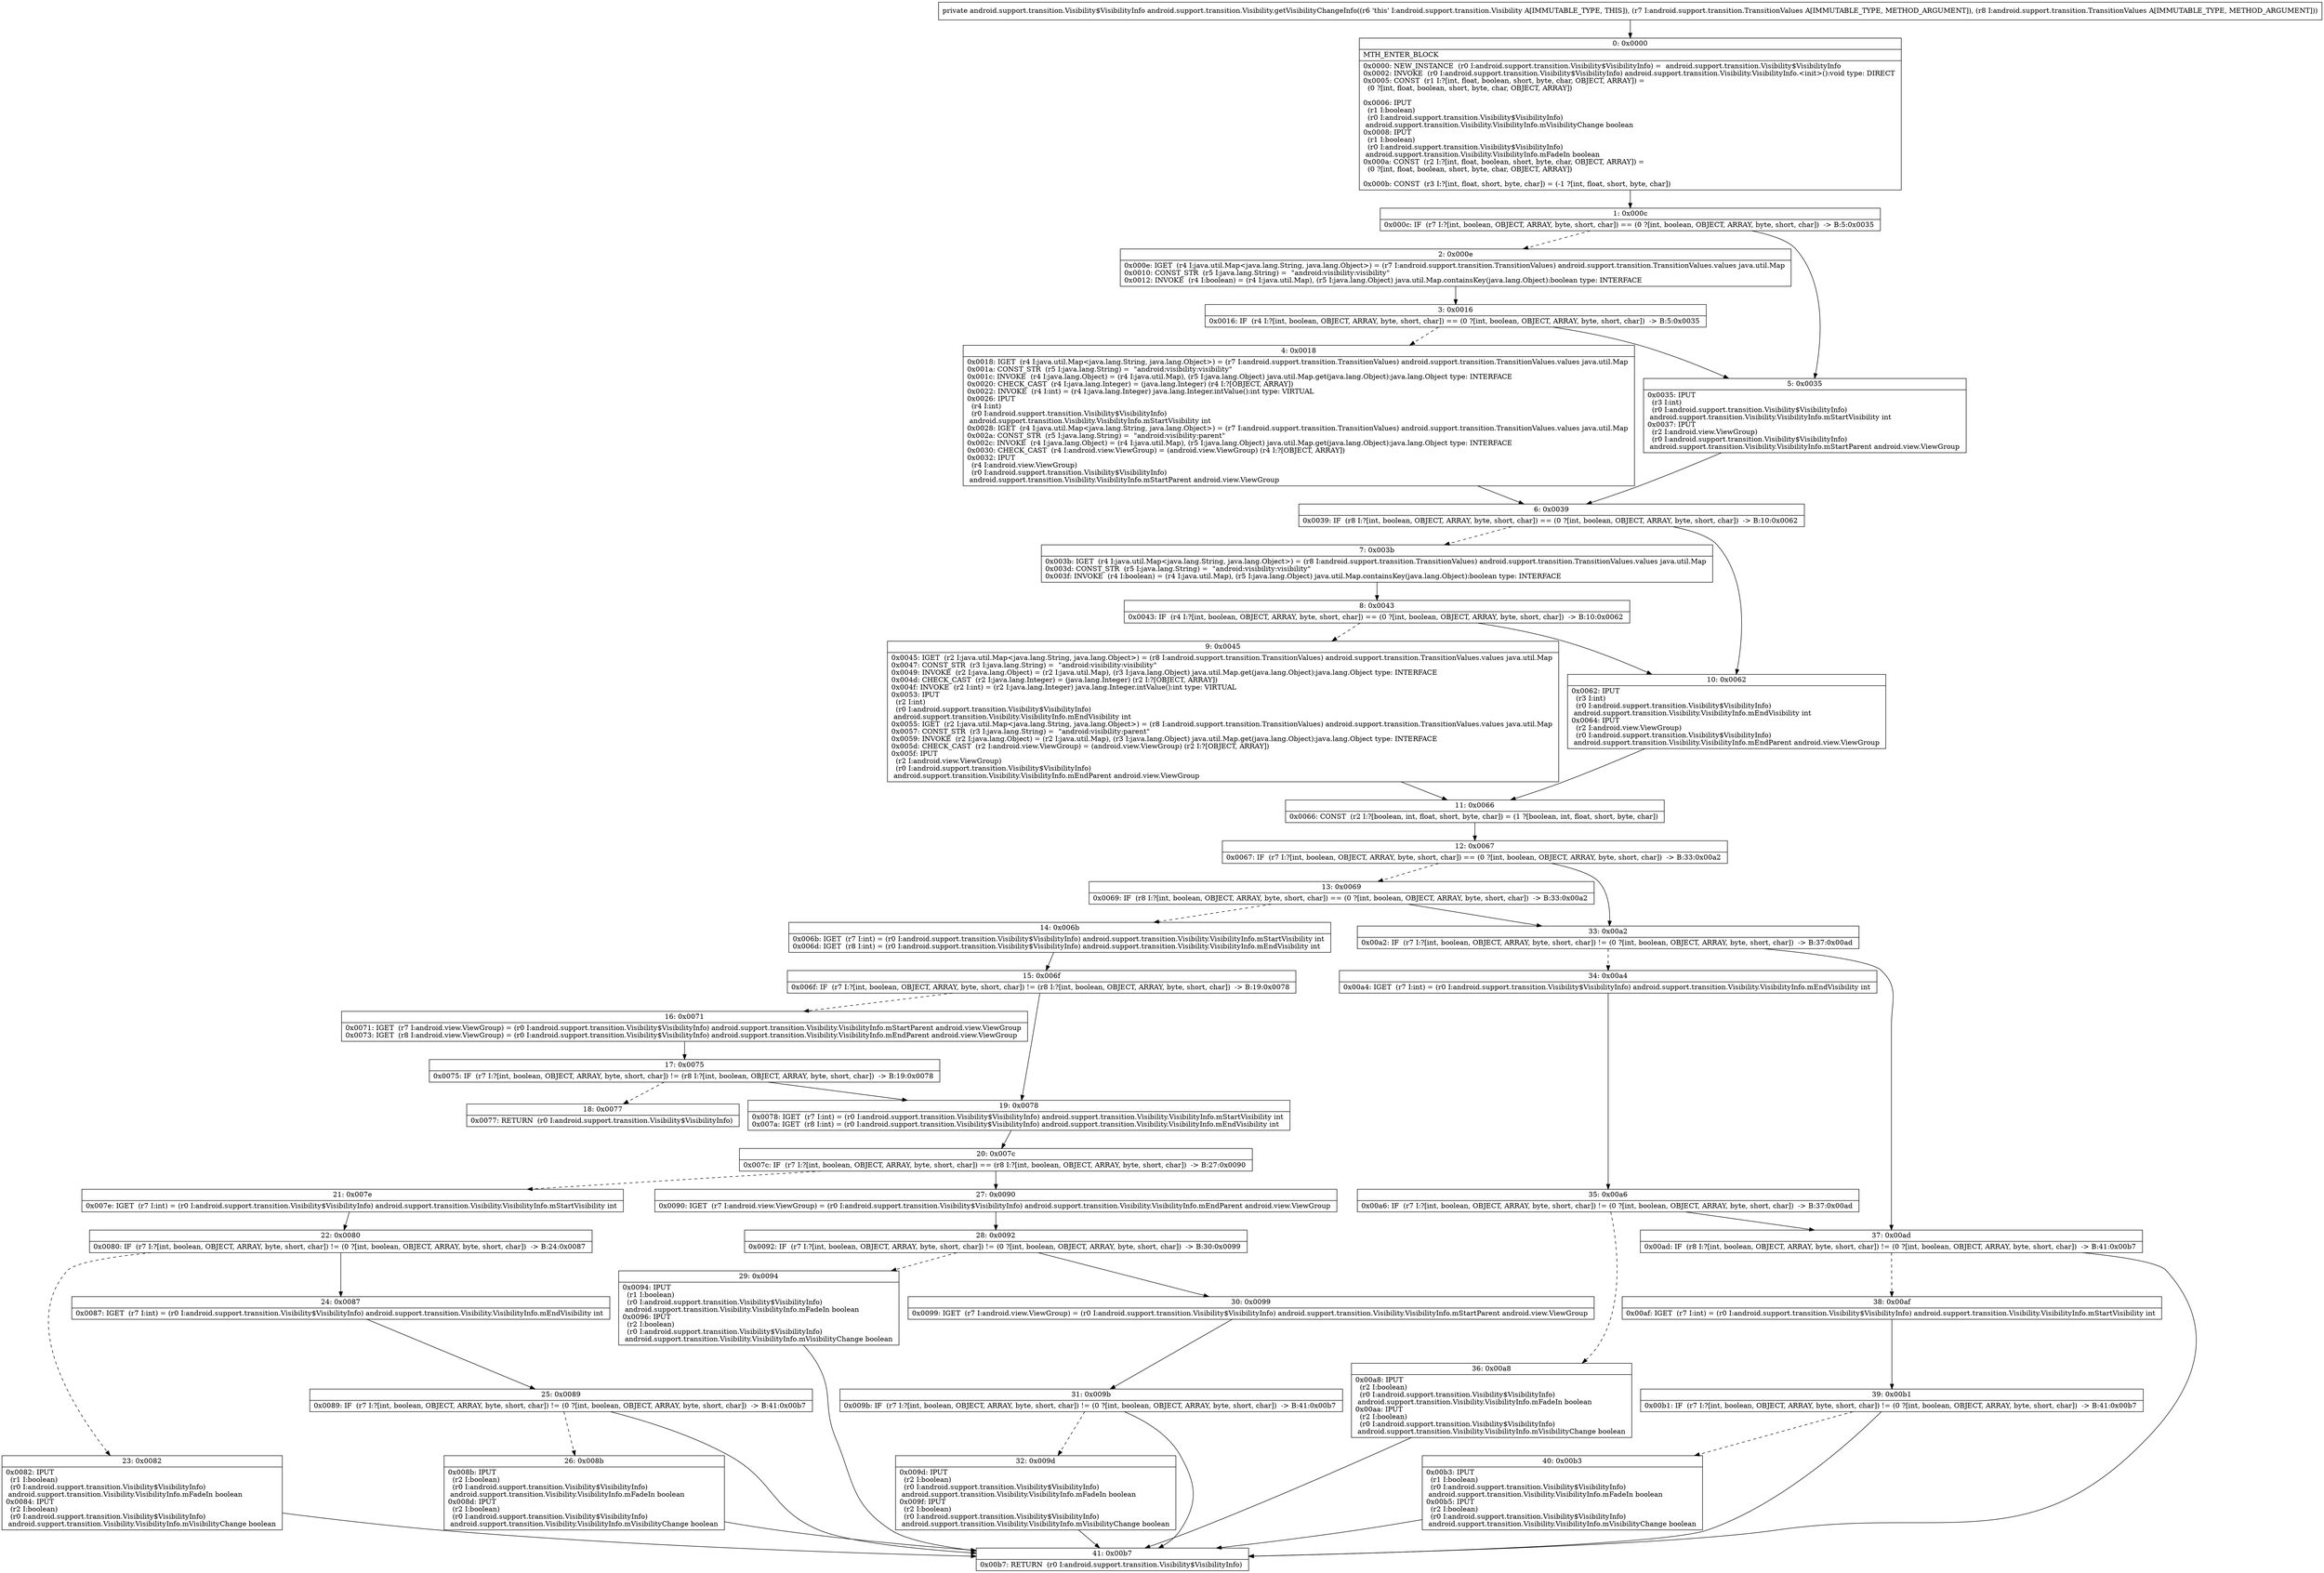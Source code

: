 digraph "CFG forandroid.support.transition.Visibility.getVisibilityChangeInfo(Landroid\/support\/transition\/TransitionValues;Landroid\/support\/transition\/TransitionValues;)Landroid\/support\/transition\/Visibility$VisibilityInfo;" {
Node_0 [shape=record,label="{0\:\ 0x0000|MTH_ENTER_BLOCK\l|0x0000: NEW_INSTANCE  (r0 I:android.support.transition.Visibility$VisibilityInfo) =  android.support.transition.Visibility$VisibilityInfo \l0x0002: INVOKE  (r0 I:android.support.transition.Visibility$VisibilityInfo) android.support.transition.Visibility.VisibilityInfo.\<init\>():void type: DIRECT \l0x0005: CONST  (r1 I:?[int, float, boolean, short, byte, char, OBJECT, ARRAY]) = \l  (0 ?[int, float, boolean, short, byte, char, OBJECT, ARRAY])\l \l0x0006: IPUT  \l  (r1 I:boolean)\l  (r0 I:android.support.transition.Visibility$VisibilityInfo)\l android.support.transition.Visibility.VisibilityInfo.mVisibilityChange boolean \l0x0008: IPUT  \l  (r1 I:boolean)\l  (r0 I:android.support.transition.Visibility$VisibilityInfo)\l android.support.transition.Visibility.VisibilityInfo.mFadeIn boolean \l0x000a: CONST  (r2 I:?[int, float, boolean, short, byte, char, OBJECT, ARRAY]) = \l  (0 ?[int, float, boolean, short, byte, char, OBJECT, ARRAY])\l \l0x000b: CONST  (r3 I:?[int, float, short, byte, char]) = (\-1 ?[int, float, short, byte, char]) \l}"];
Node_1 [shape=record,label="{1\:\ 0x000c|0x000c: IF  (r7 I:?[int, boolean, OBJECT, ARRAY, byte, short, char]) == (0 ?[int, boolean, OBJECT, ARRAY, byte, short, char])  \-\> B:5:0x0035 \l}"];
Node_2 [shape=record,label="{2\:\ 0x000e|0x000e: IGET  (r4 I:java.util.Map\<java.lang.String, java.lang.Object\>) = (r7 I:android.support.transition.TransitionValues) android.support.transition.TransitionValues.values java.util.Map \l0x0010: CONST_STR  (r5 I:java.lang.String) =  \"android:visibility:visibility\" \l0x0012: INVOKE  (r4 I:boolean) = (r4 I:java.util.Map), (r5 I:java.lang.Object) java.util.Map.containsKey(java.lang.Object):boolean type: INTERFACE \l}"];
Node_3 [shape=record,label="{3\:\ 0x0016|0x0016: IF  (r4 I:?[int, boolean, OBJECT, ARRAY, byte, short, char]) == (0 ?[int, boolean, OBJECT, ARRAY, byte, short, char])  \-\> B:5:0x0035 \l}"];
Node_4 [shape=record,label="{4\:\ 0x0018|0x0018: IGET  (r4 I:java.util.Map\<java.lang.String, java.lang.Object\>) = (r7 I:android.support.transition.TransitionValues) android.support.transition.TransitionValues.values java.util.Map \l0x001a: CONST_STR  (r5 I:java.lang.String) =  \"android:visibility:visibility\" \l0x001c: INVOKE  (r4 I:java.lang.Object) = (r4 I:java.util.Map), (r5 I:java.lang.Object) java.util.Map.get(java.lang.Object):java.lang.Object type: INTERFACE \l0x0020: CHECK_CAST  (r4 I:java.lang.Integer) = (java.lang.Integer) (r4 I:?[OBJECT, ARRAY]) \l0x0022: INVOKE  (r4 I:int) = (r4 I:java.lang.Integer) java.lang.Integer.intValue():int type: VIRTUAL \l0x0026: IPUT  \l  (r4 I:int)\l  (r0 I:android.support.transition.Visibility$VisibilityInfo)\l android.support.transition.Visibility.VisibilityInfo.mStartVisibility int \l0x0028: IGET  (r4 I:java.util.Map\<java.lang.String, java.lang.Object\>) = (r7 I:android.support.transition.TransitionValues) android.support.transition.TransitionValues.values java.util.Map \l0x002a: CONST_STR  (r5 I:java.lang.String) =  \"android:visibility:parent\" \l0x002c: INVOKE  (r4 I:java.lang.Object) = (r4 I:java.util.Map), (r5 I:java.lang.Object) java.util.Map.get(java.lang.Object):java.lang.Object type: INTERFACE \l0x0030: CHECK_CAST  (r4 I:android.view.ViewGroup) = (android.view.ViewGroup) (r4 I:?[OBJECT, ARRAY]) \l0x0032: IPUT  \l  (r4 I:android.view.ViewGroup)\l  (r0 I:android.support.transition.Visibility$VisibilityInfo)\l android.support.transition.Visibility.VisibilityInfo.mStartParent android.view.ViewGroup \l}"];
Node_5 [shape=record,label="{5\:\ 0x0035|0x0035: IPUT  \l  (r3 I:int)\l  (r0 I:android.support.transition.Visibility$VisibilityInfo)\l android.support.transition.Visibility.VisibilityInfo.mStartVisibility int \l0x0037: IPUT  \l  (r2 I:android.view.ViewGroup)\l  (r0 I:android.support.transition.Visibility$VisibilityInfo)\l android.support.transition.Visibility.VisibilityInfo.mStartParent android.view.ViewGroup \l}"];
Node_6 [shape=record,label="{6\:\ 0x0039|0x0039: IF  (r8 I:?[int, boolean, OBJECT, ARRAY, byte, short, char]) == (0 ?[int, boolean, OBJECT, ARRAY, byte, short, char])  \-\> B:10:0x0062 \l}"];
Node_7 [shape=record,label="{7\:\ 0x003b|0x003b: IGET  (r4 I:java.util.Map\<java.lang.String, java.lang.Object\>) = (r8 I:android.support.transition.TransitionValues) android.support.transition.TransitionValues.values java.util.Map \l0x003d: CONST_STR  (r5 I:java.lang.String) =  \"android:visibility:visibility\" \l0x003f: INVOKE  (r4 I:boolean) = (r4 I:java.util.Map), (r5 I:java.lang.Object) java.util.Map.containsKey(java.lang.Object):boolean type: INTERFACE \l}"];
Node_8 [shape=record,label="{8\:\ 0x0043|0x0043: IF  (r4 I:?[int, boolean, OBJECT, ARRAY, byte, short, char]) == (0 ?[int, boolean, OBJECT, ARRAY, byte, short, char])  \-\> B:10:0x0062 \l}"];
Node_9 [shape=record,label="{9\:\ 0x0045|0x0045: IGET  (r2 I:java.util.Map\<java.lang.String, java.lang.Object\>) = (r8 I:android.support.transition.TransitionValues) android.support.transition.TransitionValues.values java.util.Map \l0x0047: CONST_STR  (r3 I:java.lang.String) =  \"android:visibility:visibility\" \l0x0049: INVOKE  (r2 I:java.lang.Object) = (r2 I:java.util.Map), (r3 I:java.lang.Object) java.util.Map.get(java.lang.Object):java.lang.Object type: INTERFACE \l0x004d: CHECK_CAST  (r2 I:java.lang.Integer) = (java.lang.Integer) (r2 I:?[OBJECT, ARRAY]) \l0x004f: INVOKE  (r2 I:int) = (r2 I:java.lang.Integer) java.lang.Integer.intValue():int type: VIRTUAL \l0x0053: IPUT  \l  (r2 I:int)\l  (r0 I:android.support.transition.Visibility$VisibilityInfo)\l android.support.transition.Visibility.VisibilityInfo.mEndVisibility int \l0x0055: IGET  (r2 I:java.util.Map\<java.lang.String, java.lang.Object\>) = (r8 I:android.support.transition.TransitionValues) android.support.transition.TransitionValues.values java.util.Map \l0x0057: CONST_STR  (r3 I:java.lang.String) =  \"android:visibility:parent\" \l0x0059: INVOKE  (r2 I:java.lang.Object) = (r2 I:java.util.Map), (r3 I:java.lang.Object) java.util.Map.get(java.lang.Object):java.lang.Object type: INTERFACE \l0x005d: CHECK_CAST  (r2 I:android.view.ViewGroup) = (android.view.ViewGroup) (r2 I:?[OBJECT, ARRAY]) \l0x005f: IPUT  \l  (r2 I:android.view.ViewGroup)\l  (r0 I:android.support.transition.Visibility$VisibilityInfo)\l android.support.transition.Visibility.VisibilityInfo.mEndParent android.view.ViewGroup \l}"];
Node_10 [shape=record,label="{10\:\ 0x0062|0x0062: IPUT  \l  (r3 I:int)\l  (r0 I:android.support.transition.Visibility$VisibilityInfo)\l android.support.transition.Visibility.VisibilityInfo.mEndVisibility int \l0x0064: IPUT  \l  (r2 I:android.view.ViewGroup)\l  (r0 I:android.support.transition.Visibility$VisibilityInfo)\l android.support.transition.Visibility.VisibilityInfo.mEndParent android.view.ViewGroup \l}"];
Node_11 [shape=record,label="{11\:\ 0x0066|0x0066: CONST  (r2 I:?[boolean, int, float, short, byte, char]) = (1 ?[boolean, int, float, short, byte, char]) \l}"];
Node_12 [shape=record,label="{12\:\ 0x0067|0x0067: IF  (r7 I:?[int, boolean, OBJECT, ARRAY, byte, short, char]) == (0 ?[int, boolean, OBJECT, ARRAY, byte, short, char])  \-\> B:33:0x00a2 \l}"];
Node_13 [shape=record,label="{13\:\ 0x0069|0x0069: IF  (r8 I:?[int, boolean, OBJECT, ARRAY, byte, short, char]) == (0 ?[int, boolean, OBJECT, ARRAY, byte, short, char])  \-\> B:33:0x00a2 \l}"];
Node_14 [shape=record,label="{14\:\ 0x006b|0x006b: IGET  (r7 I:int) = (r0 I:android.support.transition.Visibility$VisibilityInfo) android.support.transition.Visibility.VisibilityInfo.mStartVisibility int \l0x006d: IGET  (r8 I:int) = (r0 I:android.support.transition.Visibility$VisibilityInfo) android.support.transition.Visibility.VisibilityInfo.mEndVisibility int \l}"];
Node_15 [shape=record,label="{15\:\ 0x006f|0x006f: IF  (r7 I:?[int, boolean, OBJECT, ARRAY, byte, short, char]) != (r8 I:?[int, boolean, OBJECT, ARRAY, byte, short, char])  \-\> B:19:0x0078 \l}"];
Node_16 [shape=record,label="{16\:\ 0x0071|0x0071: IGET  (r7 I:android.view.ViewGroup) = (r0 I:android.support.transition.Visibility$VisibilityInfo) android.support.transition.Visibility.VisibilityInfo.mStartParent android.view.ViewGroup \l0x0073: IGET  (r8 I:android.view.ViewGroup) = (r0 I:android.support.transition.Visibility$VisibilityInfo) android.support.transition.Visibility.VisibilityInfo.mEndParent android.view.ViewGroup \l}"];
Node_17 [shape=record,label="{17\:\ 0x0075|0x0075: IF  (r7 I:?[int, boolean, OBJECT, ARRAY, byte, short, char]) != (r8 I:?[int, boolean, OBJECT, ARRAY, byte, short, char])  \-\> B:19:0x0078 \l}"];
Node_18 [shape=record,label="{18\:\ 0x0077|0x0077: RETURN  (r0 I:android.support.transition.Visibility$VisibilityInfo) \l}"];
Node_19 [shape=record,label="{19\:\ 0x0078|0x0078: IGET  (r7 I:int) = (r0 I:android.support.transition.Visibility$VisibilityInfo) android.support.transition.Visibility.VisibilityInfo.mStartVisibility int \l0x007a: IGET  (r8 I:int) = (r0 I:android.support.transition.Visibility$VisibilityInfo) android.support.transition.Visibility.VisibilityInfo.mEndVisibility int \l}"];
Node_20 [shape=record,label="{20\:\ 0x007c|0x007c: IF  (r7 I:?[int, boolean, OBJECT, ARRAY, byte, short, char]) == (r8 I:?[int, boolean, OBJECT, ARRAY, byte, short, char])  \-\> B:27:0x0090 \l}"];
Node_21 [shape=record,label="{21\:\ 0x007e|0x007e: IGET  (r7 I:int) = (r0 I:android.support.transition.Visibility$VisibilityInfo) android.support.transition.Visibility.VisibilityInfo.mStartVisibility int \l}"];
Node_22 [shape=record,label="{22\:\ 0x0080|0x0080: IF  (r7 I:?[int, boolean, OBJECT, ARRAY, byte, short, char]) != (0 ?[int, boolean, OBJECT, ARRAY, byte, short, char])  \-\> B:24:0x0087 \l}"];
Node_23 [shape=record,label="{23\:\ 0x0082|0x0082: IPUT  \l  (r1 I:boolean)\l  (r0 I:android.support.transition.Visibility$VisibilityInfo)\l android.support.transition.Visibility.VisibilityInfo.mFadeIn boolean \l0x0084: IPUT  \l  (r2 I:boolean)\l  (r0 I:android.support.transition.Visibility$VisibilityInfo)\l android.support.transition.Visibility.VisibilityInfo.mVisibilityChange boolean \l}"];
Node_24 [shape=record,label="{24\:\ 0x0087|0x0087: IGET  (r7 I:int) = (r0 I:android.support.transition.Visibility$VisibilityInfo) android.support.transition.Visibility.VisibilityInfo.mEndVisibility int \l}"];
Node_25 [shape=record,label="{25\:\ 0x0089|0x0089: IF  (r7 I:?[int, boolean, OBJECT, ARRAY, byte, short, char]) != (0 ?[int, boolean, OBJECT, ARRAY, byte, short, char])  \-\> B:41:0x00b7 \l}"];
Node_26 [shape=record,label="{26\:\ 0x008b|0x008b: IPUT  \l  (r2 I:boolean)\l  (r0 I:android.support.transition.Visibility$VisibilityInfo)\l android.support.transition.Visibility.VisibilityInfo.mFadeIn boolean \l0x008d: IPUT  \l  (r2 I:boolean)\l  (r0 I:android.support.transition.Visibility$VisibilityInfo)\l android.support.transition.Visibility.VisibilityInfo.mVisibilityChange boolean \l}"];
Node_27 [shape=record,label="{27\:\ 0x0090|0x0090: IGET  (r7 I:android.view.ViewGroup) = (r0 I:android.support.transition.Visibility$VisibilityInfo) android.support.transition.Visibility.VisibilityInfo.mEndParent android.view.ViewGroup \l}"];
Node_28 [shape=record,label="{28\:\ 0x0092|0x0092: IF  (r7 I:?[int, boolean, OBJECT, ARRAY, byte, short, char]) != (0 ?[int, boolean, OBJECT, ARRAY, byte, short, char])  \-\> B:30:0x0099 \l}"];
Node_29 [shape=record,label="{29\:\ 0x0094|0x0094: IPUT  \l  (r1 I:boolean)\l  (r0 I:android.support.transition.Visibility$VisibilityInfo)\l android.support.transition.Visibility.VisibilityInfo.mFadeIn boolean \l0x0096: IPUT  \l  (r2 I:boolean)\l  (r0 I:android.support.transition.Visibility$VisibilityInfo)\l android.support.transition.Visibility.VisibilityInfo.mVisibilityChange boolean \l}"];
Node_30 [shape=record,label="{30\:\ 0x0099|0x0099: IGET  (r7 I:android.view.ViewGroup) = (r0 I:android.support.transition.Visibility$VisibilityInfo) android.support.transition.Visibility.VisibilityInfo.mStartParent android.view.ViewGroup \l}"];
Node_31 [shape=record,label="{31\:\ 0x009b|0x009b: IF  (r7 I:?[int, boolean, OBJECT, ARRAY, byte, short, char]) != (0 ?[int, boolean, OBJECT, ARRAY, byte, short, char])  \-\> B:41:0x00b7 \l}"];
Node_32 [shape=record,label="{32\:\ 0x009d|0x009d: IPUT  \l  (r2 I:boolean)\l  (r0 I:android.support.transition.Visibility$VisibilityInfo)\l android.support.transition.Visibility.VisibilityInfo.mFadeIn boolean \l0x009f: IPUT  \l  (r2 I:boolean)\l  (r0 I:android.support.transition.Visibility$VisibilityInfo)\l android.support.transition.Visibility.VisibilityInfo.mVisibilityChange boolean \l}"];
Node_33 [shape=record,label="{33\:\ 0x00a2|0x00a2: IF  (r7 I:?[int, boolean, OBJECT, ARRAY, byte, short, char]) != (0 ?[int, boolean, OBJECT, ARRAY, byte, short, char])  \-\> B:37:0x00ad \l}"];
Node_34 [shape=record,label="{34\:\ 0x00a4|0x00a4: IGET  (r7 I:int) = (r0 I:android.support.transition.Visibility$VisibilityInfo) android.support.transition.Visibility.VisibilityInfo.mEndVisibility int \l}"];
Node_35 [shape=record,label="{35\:\ 0x00a6|0x00a6: IF  (r7 I:?[int, boolean, OBJECT, ARRAY, byte, short, char]) != (0 ?[int, boolean, OBJECT, ARRAY, byte, short, char])  \-\> B:37:0x00ad \l}"];
Node_36 [shape=record,label="{36\:\ 0x00a8|0x00a8: IPUT  \l  (r2 I:boolean)\l  (r0 I:android.support.transition.Visibility$VisibilityInfo)\l android.support.transition.Visibility.VisibilityInfo.mFadeIn boolean \l0x00aa: IPUT  \l  (r2 I:boolean)\l  (r0 I:android.support.transition.Visibility$VisibilityInfo)\l android.support.transition.Visibility.VisibilityInfo.mVisibilityChange boolean \l}"];
Node_37 [shape=record,label="{37\:\ 0x00ad|0x00ad: IF  (r8 I:?[int, boolean, OBJECT, ARRAY, byte, short, char]) != (0 ?[int, boolean, OBJECT, ARRAY, byte, short, char])  \-\> B:41:0x00b7 \l}"];
Node_38 [shape=record,label="{38\:\ 0x00af|0x00af: IGET  (r7 I:int) = (r0 I:android.support.transition.Visibility$VisibilityInfo) android.support.transition.Visibility.VisibilityInfo.mStartVisibility int \l}"];
Node_39 [shape=record,label="{39\:\ 0x00b1|0x00b1: IF  (r7 I:?[int, boolean, OBJECT, ARRAY, byte, short, char]) != (0 ?[int, boolean, OBJECT, ARRAY, byte, short, char])  \-\> B:41:0x00b7 \l}"];
Node_40 [shape=record,label="{40\:\ 0x00b3|0x00b3: IPUT  \l  (r1 I:boolean)\l  (r0 I:android.support.transition.Visibility$VisibilityInfo)\l android.support.transition.Visibility.VisibilityInfo.mFadeIn boolean \l0x00b5: IPUT  \l  (r2 I:boolean)\l  (r0 I:android.support.transition.Visibility$VisibilityInfo)\l android.support.transition.Visibility.VisibilityInfo.mVisibilityChange boolean \l}"];
Node_41 [shape=record,label="{41\:\ 0x00b7|0x00b7: RETURN  (r0 I:android.support.transition.Visibility$VisibilityInfo) \l}"];
MethodNode[shape=record,label="{private android.support.transition.Visibility$VisibilityInfo android.support.transition.Visibility.getVisibilityChangeInfo((r6 'this' I:android.support.transition.Visibility A[IMMUTABLE_TYPE, THIS]), (r7 I:android.support.transition.TransitionValues A[IMMUTABLE_TYPE, METHOD_ARGUMENT]), (r8 I:android.support.transition.TransitionValues A[IMMUTABLE_TYPE, METHOD_ARGUMENT])) }"];
MethodNode -> Node_0;
Node_0 -> Node_1;
Node_1 -> Node_2[style=dashed];
Node_1 -> Node_5;
Node_2 -> Node_3;
Node_3 -> Node_4[style=dashed];
Node_3 -> Node_5;
Node_4 -> Node_6;
Node_5 -> Node_6;
Node_6 -> Node_7[style=dashed];
Node_6 -> Node_10;
Node_7 -> Node_8;
Node_8 -> Node_9[style=dashed];
Node_8 -> Node_10;
Node_9 -> Node_11;
Node_10 -> Node_11;
Node_11 -> Node_12;
Node_12 -> Node_13[style=dashed];
Node_12 -> Node_33;
Node_13 -> Node_14[style=dashed];
Node_13 -> Node_33;
Node_14 -> Node_15;
Node_15 -> Node_16[style=dashed];
Node_15 -> Node_19;
Node_16 -> Node_17;
Node_17 -> Node_18[style=dashed];
Node_17 -> Node_19;
Node_19 -> Node_20;
Node_20 -> Node_21[style=dashed];
Node_20 -> Node_27;
Node_21 -> Node_22;
Node_22 -> Node_23[style=dashed];
Node_22 -> Node_24;
Node_23 -> Node_41;
Node_24 -> Node_25;
Node_25 -> Node_26[style=dashed];
Node_25 -> Node_41;
Node_26 -> Node_41;
Node_27 -> Node_28;
Node_28 -> Node_29[style=dashed];
Node_28 -> Node_30;
Node_29 -> Node_41;
Node_30 -> Node_31;
Node_31 -> Node_32[style=dashed];
Node_31 -> Node_41;
Node_32 -> Node_41;
Node_33 -> Node_34[style=dashed];
Node_33 -> Node_37;
Node_34 -> Node_35;
Node_35 -> Node_36[style=dashed];
Node_35 -> Node_37;
Node_36 -> Node_41;
Node_37 -> Node_38[style=dashed];
Node_37 -> Node_41;
Node_38 -> Node_39;
Node_39 -> Node_40[style=dashed];
Node_39 -> Node_41;
Node_40 -> Node_41;
}

